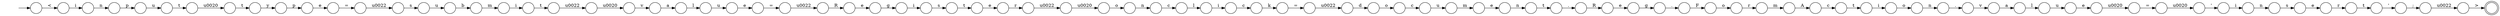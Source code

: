 digraph Automaton {
  rankdir = LR;
  0 [shape=circle,label=""];
  0 -> 36 [label="p"]
  1 [shape=circle,label=""];
  1 -> 21 [label="r"]
  2 [shape=circle,label=""];
  2 -> 51 [label="e"]
  3 [shape=circle,label=""];
  initial [shape=plaintext,label=""];
  initial -> 3
  3 -> 13 [label="<"]
  4 [shape=circle,label=""];
  4 -> 76 [label="n"]
  5 [shape=circle,label=""];
  5 -> 23 [label=";"]
  6 [shape=circle,label=""];
  6 -> 58 [label="u"]
  7 [shape=circle,label=""];
  7 -> 78 [label="R"]
  8 [shape=circle,label=""];
  8 -> 25 [label="a"]
  9 [shape=circle,label=""];
  9 -> 61 [label="e"]
  10 [shape=circle,label=""];
  10 -> 6 [label="s"]
  11 [shape=circle,label=""];
  11 -> 60 [label="'"]
  12 [shape=circle,label=""];
  12 -> 65 [label="o"]
  13 [shape=circle,label=""];
  13 -> 31 [label="i"]
  14 [shape=circle,label=""];
  14 -> 38 [label=">"]
  15 [shape=circle,label=""];
  15 -> 4 [label="o"]
  16 [shape=circle,label=""];
  16 -> 9 [label="m"]
  17 [shape=circle,label=""];
  17 -> 34 [label="g"]
  18 [shape=circle,label=""];
  18 -> 20 [label="r"]
  19 [shape=circle,label=""];
  19 -> 69 [label="t"]
  20 [shape=circle,label=""];
  20 -> 62 [label="m"]
  21 [shape=circle,label=""];
  21 -> 47 [label="t"]
  22 [shape=circle,label=""];
  22 -> 42 [label="v"]
  23 [shape=circle,label=""];
  23 -> 14 [label="\u0022"]
  24 [shape=circle,label=""];
  24 -> 33 [label="k"]
  25 [shape=circle,label=""];
  25 -> 53 [label="l"]
  26 [shape=circle,label=""];
  26 -> 56 [label="c"]
  27 [shape=circle,label=""];
  27 -> 66 [label="o"]
  28 [shape=circle,label=""];
  28 -> 22 [label="\u0020"]
  29 [shape=circle,label=""];
  29 -> 57 [label="\u0022"]
  30 [shape=circle,label=""];
  30 -> 18 [label="o"]
  31 [shape=circle,label=""];
  31 -> 40 [label="n"]
  32 [shape=circle,label=""];
  32 -> 8 [label="v"]
  33 [shape=circle,label=""];
  33 -> 29 [label="="]
  34 [shape=circle,label=""];
  34 -> 68 [label="."]
  35 [shape=circle,label=""];
  35 -> 89 [label="s"]
  36 [shape=circle,label=""];
  36 -> 83 [label="e"]
  37 [shape=circle,label=""];
  37 -> 90 [label="u"]
  38 [shape=doublecircle,label=""];
  39 [shape=circle,label=""];
  39 -> 64 [label="t"]
  40 [shape=circle,label=""];
  40 -> 70 [label="p"]
  41 [shape=circle,label=""];
  41 -> 35 [label="n"]
  42 [shape=circle,label=""];
  42 -> 45 [label="a"]
  43 [shape=circle,label=""];
  43 -> 52 [label="s"]
  44 [shape=circle,label=""];
  44 -> 72 [label="="]
  45 [shape=circle,label=""];
  45 -> 37 [label="l"]
  46 [shape=circle,label=""];
  46 -> 85 [label="g"]
  47 [shape=circle,label=""];
  47 -> 5 [label="'"]
  48 [shape=circle,label=""];
  48 -> 82 [label="t"]
  49 [shape=circle,label=""];
  49 -> 27 [label="\u0020"]
  50 [shape=circle,label=""];
  50 -> 54 [label="m"]
  51 [shape=circle,label=""];
  51 -> 80 [label="r"]
  52 [shape=circle,label=""];
  52 -> 2 [label="t"]
  53 [shape=circle,label=""];
  53 -> 75 [label="u"]
  54 [shape=circle,label=""];
  54 -> 48 [label="i"]
  55 [shape=circle,label=""];
  55 -> 59 [label="i"]
  56 [shape=circle,label=""];
  56 -> 73 [label="t"]
  57 [shape=circle,label=""];
  57 -> 12 [label="d"]
  58 [shape=circle,label=""];
  58 -> 50 [label="b"]
  59 [shape=circle,label=""];
  59 -> 24 [label="c"]
  60 [shape=circle,label=""];
  60 -> 41 [label="i"]
  61 [shape=circle,label=""];
  61 -> 39 [label="n"]
  62 [shape=circle,label=""];
  62 -> 26 [label="A"]
  63 [shape=circle,label=""];
  63 -> 19 [label="\u0020"]
  64 [shape=circle,label=""];
  64 -> 71 [label="."]
  65 [shape=circle,label=""];
  65 -> 88 [label="c"]
  66 [shape=circle,label=""];
  66 -> 86 [label="n"]
  67 [shape=circle,label=""];
  67 -> 79 [label="="]
  68 [shape=circle,label=""];
  68 -> 30 [label="F"]
  69 [shape=circle,label=""];
  69 -> 0 [label="y"]
  70 [shape=circle,label=""];
  70 -> 74 [label="u"]
  71 [shape=circle,label=""];
  71 -> 84 [label="R"]
  72 [shape=circle,label=""];
  72 -> 7 [label="\u0022"]
  73 [shape=circle,label=""];
  73 -> 15 [label="i"]
  74 [shape=circle,label=""];
  74 -> 63 [label="t"]
  75 [shape=circle,label=""];
  75 -> 87 [label="e"]
  76 [shape=circle,label=""];
  76 -> 32 [label="."]
  77 [shape=circle,label=""];
  77 -> 10 [label="\u0022"]
  78 [shape=circle,label=""];
  78 -> 46 [label="e"]
  79 [shape=circle,label=""];
  79 -> 11 [label="\u0020"]
  80 [shape=circle,label=""];
  80 -> 49 [label="\u0022"]
  81 [shape=circle,label=""];
  81 -> 55 [label="l"]
  82 [shape=circle,label=""];
  82 -> 28 [label="\u0022"]
  83 [shape=circle,label=""];
  83 -> 77 [label="="]
  84 [shape=circle,label=""];
  84 -> 17 [label="e"]
  85 [shape=circle,label=""];
  85 -> 43 [label="i"]
  86 [shape=circle,label=""];
  86 -> 81 [label="c"]
  87 [shape=circle,label=""];
  87 -> 67 [label="\u0020"]
  88 [shape=circle,label=""];
  88 -> 16 [label="u"]
  89 [shape=circle,label=""];
  89 -> 1 [label="e"]
  90 [shape=circle,label=""];
  90 -> 44 [label="e"]
}

